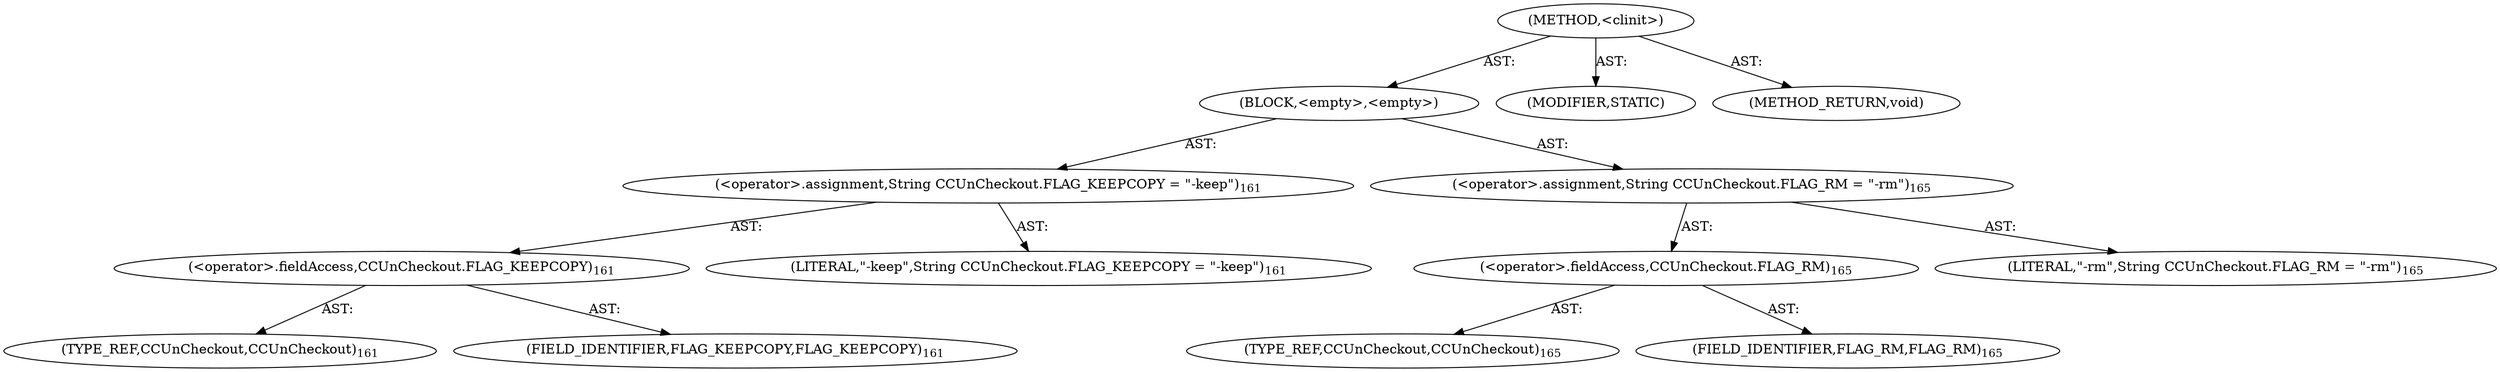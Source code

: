 digraph "&lt;clinit&gt;" {  
"111669149701" [label = <(METHOD,&lt;clinit&gt;)> ]
"25769803786" [label = <(BLOCK,&lt;empty&gt;,&lt;empty&gt;)> ]
"30064771114" [label = <(&lt;operator&gt;.assignment,String CCUnCheckout.FLAG_KEEPCOPY = &quot;-keep&quot;)<SUB>161</SUB>> ]
"30064771115" [label = <(&lt;operator&gt;.fieldAccess,CCUnCheckout.FLAG_KEEPCOPY)<SUB>161</SUB>> ]
"180388626434" [label = <(TYPE_REF,CCUnCheckout,CCUnCheckout)<SUB>161</SUB>> ]
"55834574853" [label = <(FIELD_IDENTIFIER,FLAG_KEEPCOPY,FLAG_KEEPCOPY)<SUB>161</SUB>> ]
"90194313220" [label = <(LITERAL,&quot;-keep&quot;,String CCUnCheckout.FLAG_KEEPCOPY = &quot;-keep&quot;)<SUB>161</SUB>> ]
"30064771116" [label = <(&lt;operator&gt;.assignment,String CCUnCheckout.FLAG_RM = &quot;-rm&quot;)<SUB>165</SUB>> ]
"30064771117" [label = <(&lt;operator&gt;.fieldAccess,CCUnCheckout.FLAG_RM)<SUB>165</SUB>> ]
"180388626435" [label = <(TYPE_REF,CCUnCheckout,CCUnCheckout)<SUB>165</SUB>> ]
"55834574854" [label = <(FIELD_IDENTIFIER,FLAG_RM,FLAG_RM)<SUB>165</SUB>> ]
"90194313221" [label = <(LITERAL,&quot;-rm&quot;,String CCUnCheckout.FLAG_RM = &quot;-rm&quot;)<SUB>165</SUB>> ]
"133143986191" [label = <(MODIFIER,STATIC)> ]
"128849018885" [label = <(METHOD_RETURN,void)> ]
  "111669149701" -> "25769803786"  [ label = "AST: "] 
  "111669149701" -> "133143986191"  [ label = "AST: "] 
  "111669149701" -> "128849018885"  [ label = "AST: "] 
  "25769803786" -> "30064771114"  [ label = "AST: "] 
  "25769803786" -> "30064771116"  [ label = "AST: "] 
  "30064771114" -> "30064771115"  [ label = "AST: "] 
  "30064771114" -> "90194313220"  [ label = "AST: "] 
  "30064771115" -> "180388626434"  [ label = "AST: "] 
  "30064771115" -> "55834574853"  [ label = "AST: "] 
  "30064771116" -> "30064771117"  [ label = "AST: "] 
  "30064771116" -> "90194313221"  [ label = "AST: "] 
  "30064771117" -> "180388626435"  [ label = "AST: "] 
  "30064771117" -> "55834574854"  [ label = "AST: "] 
}
